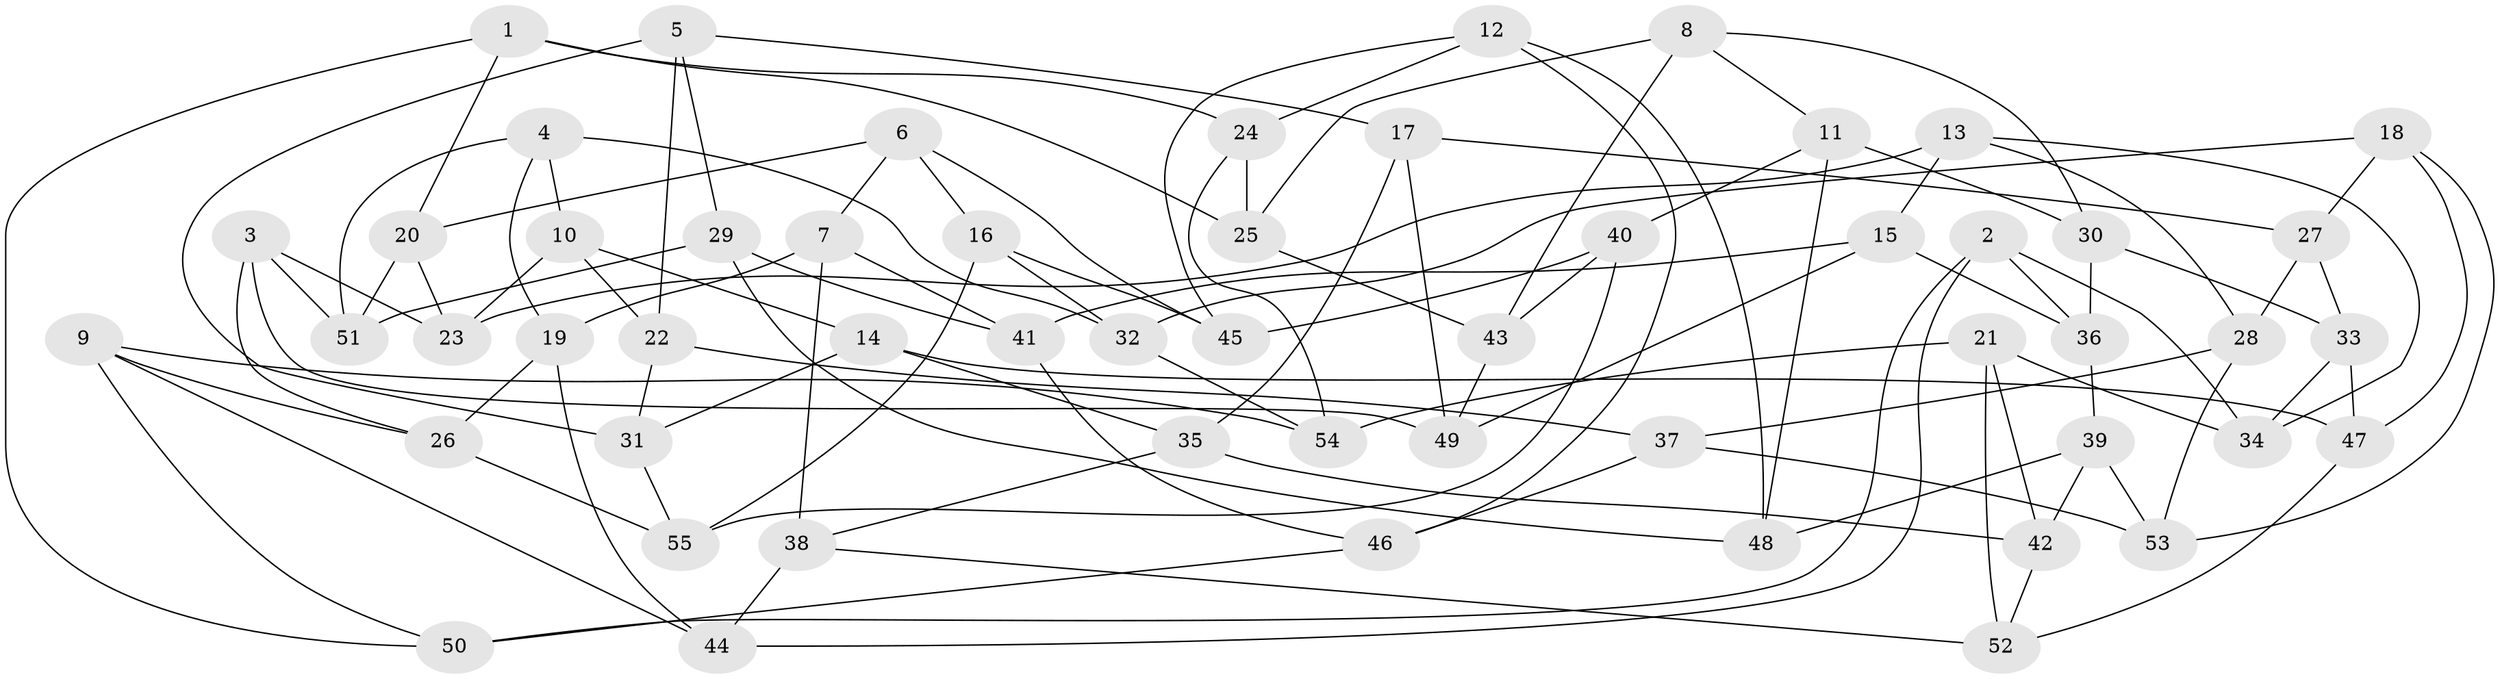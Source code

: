 // coarse degree distribution, {6: 0.45454545454545453, 3: 0.030303030303030304, 5: 0.21212121212121213, 2: 0.030303030303030304, 4: 0.2727272727272727}
// Generated by graph-tools (version 1.1) at 2025/42/03/06/25 10:42:23]
// undirected, 55 vertices, 110 edges
graph export_dot {
graph [start="1"]
  node [color=gray90,style=filled];
  1;
  2;
  3;
  4;
  5;
  6;
  7;
  8;
  9;
  10;
  11;
  12;
  13;
  14;
  15;
  16;
  17;
  18;
  19;
  20;
  21;
  22;
  23;
  24;
  25;
  26;
  27;
  28;
  29;
  30;
  31;
  32;
  33;
  34;
  35;
  36;
  37;
  38;
  39;
  40;
  41;
  42;
  43;
  44;
  45;
  46;
  47;
  48;
  49;
  50;
  51;
  52;
  53;
  54;
  55;
  1 -- 20;
  1 -- 24;
  1 -- 25;
  1 -- 50;
  2 -- 36;
  2 -- 44;
  2 -- 34;
  2 -- 50;
  3 -- 49;
  3 -- 51;
  3 -- 23;
  3 -- 26;
  4 -- 32;
  4 -- 10;
  4 -- 19;
  4 -- 51;
  5 -- 29;
  5 -- 17;
  5 -- 31;
  5 -- 22;
  6 -- 20;
  6 -- 45;
  6 -- 7;
  6 -- 16;
  7 -- 38;
  7 -- 41;
  7 -- 19;
  8 -- 43;
  8 -- 25;
  8 -- 11;
  8 -- 30;
  9 -- 44;
  9 -- 50;
  9 -- 54;
  9 -- 26;
  10 -- 22;
  10 -- 14;
  10 -- 23;
  11 -- 40;
  11 -- 48;
  11 -- 30;
  12 -- 24;
  12 -- 48;
  12 -- 46;
  12 -- 45;
  13 -- 23;
  13 -- 28;
  13 -- 15;
  13 -- 34;
  14 -- 35;
  14 -- 47;
  14 -- 31;
  15 -- 41;
  15 -- 36;
  15 -- 49;
  16 -- 45;
  16 -- 32;
  16 -- 55;
  17 -- 27;
  17 -- 35;
  17 -- 49;
  18 -- 47;
  18 -- 53;
  18 -- 32;
  18 -- 27;
  19 -- 26;
  19 -- 44;
  20 -- 51;
  20 -- 23;
  21 -- 54;
  21 -- 34;
  21 -- 52;
  21 -- 42;
  22 -- 31;
  22 -- 37;
  24 -- 54;
  24 -- 25;
  25 -- 43;
  26 -- 55;
  27 -- 33;
  27 -- 28;
  28 -- 37;
  28 -- 53;
  29 -- 48;
  29 -- 41;
  29 -- 51;
  30 -- 36;
  30 -- 33;
  31 -- 55;
  32 -- 54;
  33 -- 34;
  33 -- 47;
  35 -- 38;
  35 -- 42;
  36 -- 39;
  37 -- 53;
  37 -- 46;
  38 -- 44;
  38 -- 52;
  39 -- 53;
  39 -- 42;
  39 -- 48;
  40 -- 43;
  40 -- 45;
  40 -- 55;
  41 -- 46;
  42 -- 52;
  43 -- 49;
  46 -- 50;
  47 -- 52;
}
